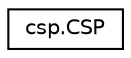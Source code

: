 digraph "Graphical Class Hierarchy"
{
  edge [fontname="Helvetica",fontsize="10",labelfontname="Helvetica",labelfontsize="10"];
  node [fontname="Helvetica",fontsize="10",shape=record];
  rankdir="LR";
  Node1 [label="csp.CSP",height=0.2,width=0.4,color="black", fillcolor="white", style="filled",URL="$classcsp_1_1_c_s_p.html"];
}
